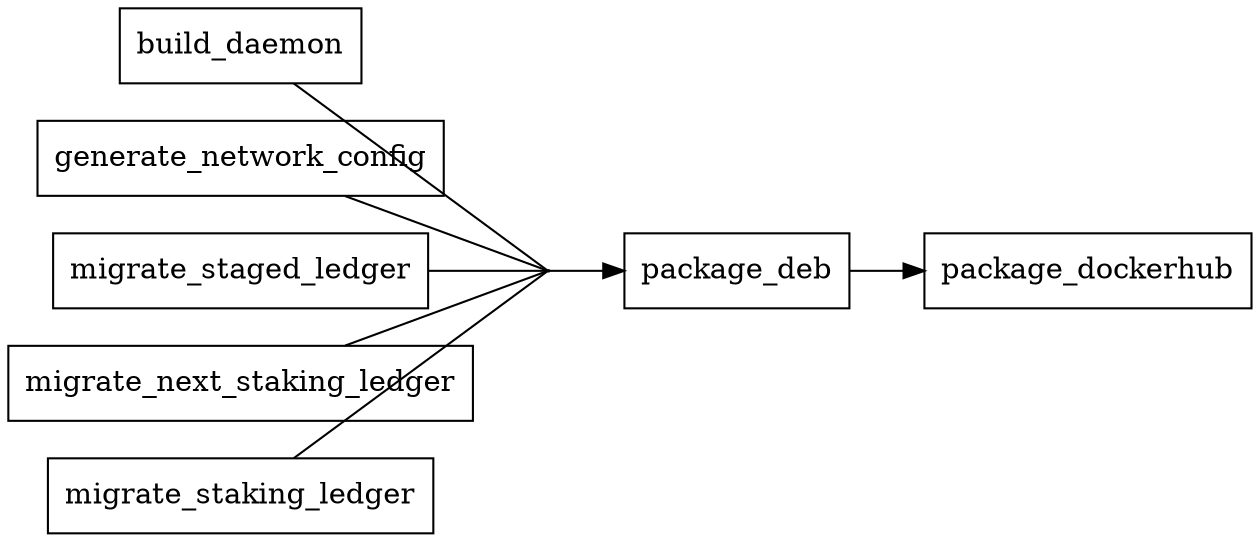 digraph G {
  graph [rankdir=LR,splines=line]

  {node [shape=point,width=0.01,height=0.01]; j0}
  {node [shape=box]; build_daemon; generate_network_config; migrate_staged_ledger; migrate_next_staking_ledger; migrate_staking_ledger; package_deb; package_dockerhub}

  {build_daemon, generate_network_config, migrate_staged_ledger, migrate_next_staking_ledger, migrate_staking_ledger} -> j0 [dir=none]
  j0 -> package_deb -> package_dockerhub
}
